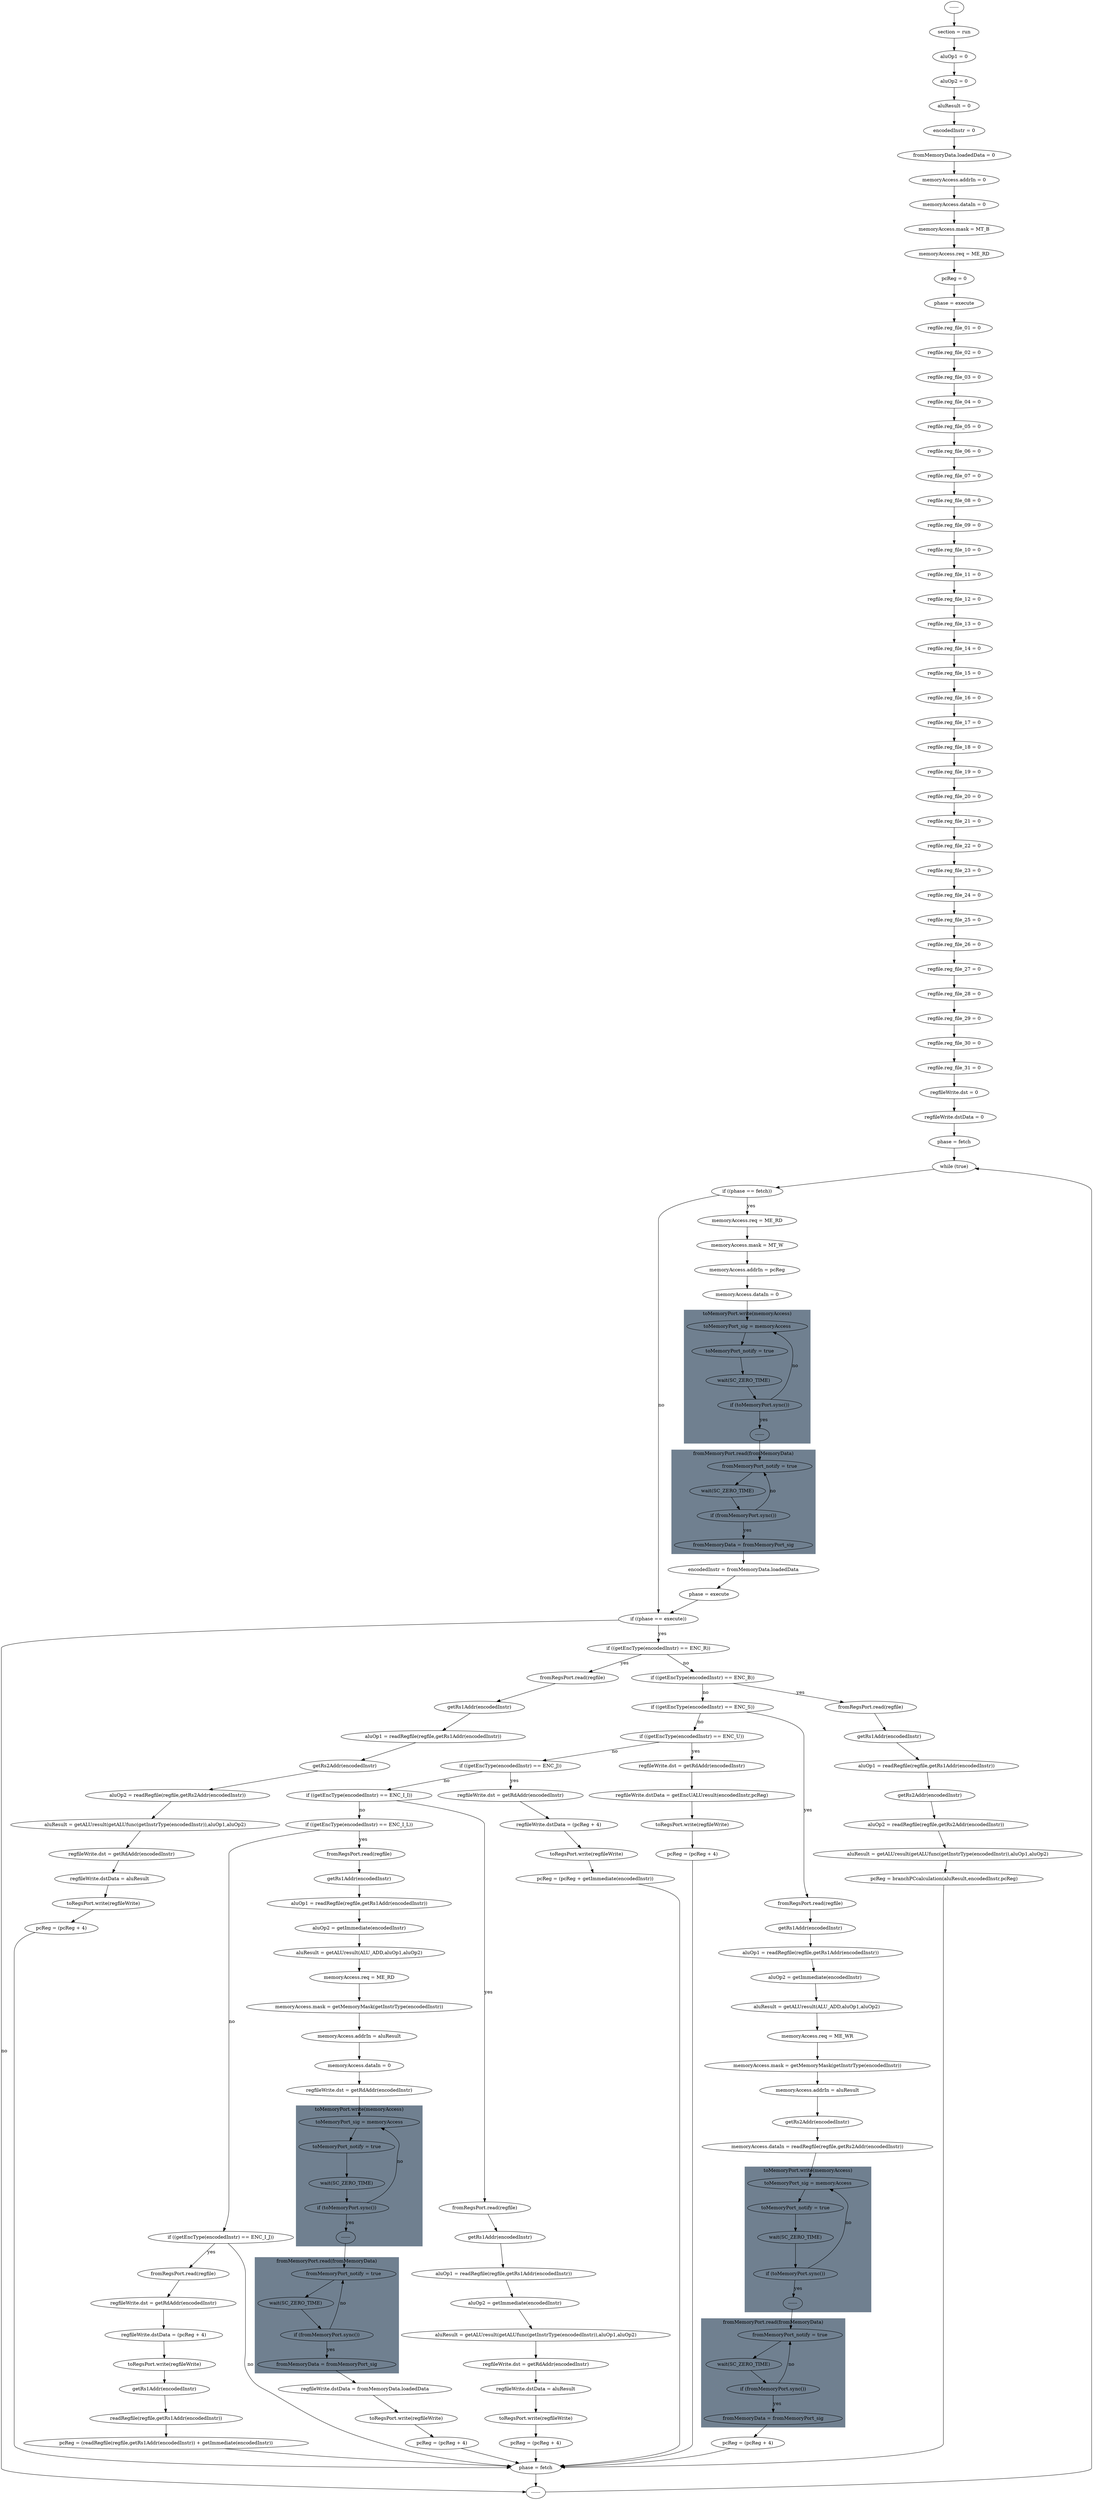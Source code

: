 digraph ISA_new {  graph [rankdir=TD];
state_0[ label = "------"];
state_1[ label = "section = run"];
state_2[ label = "aluOp1 = 0"];
state_3[ label = "aluOp2 = 0"];
state_4[ label = "aluResult = 0"];
state_5[ label = "encodedInstr = 0"];
state_6[ label = "fromMemoryData.loadedData = 0"];
state_7[ label = "memoryAccess.addrIn = 0"];
state_8[ label = "memoryAccess.dataIn = 0"];
state_9[ label = "memoryAccess.mask = MT_B"];
state_10[ label = "memoryAccess.req = ME_RD"];
state_11[ label = "pcReg = 0"];
state_12[ label = "phase = execute"];
state_13[ label = "regfile.reg_file_01 = 0"];
state_14[ label = "regfile.reg_file_02 = 0"];
state_15[ label = "regfile.reg_file_03 = 0"];
state_16[ label = "regfile.reg_file_04 = 0"];
state_17[ label = "regfile.reg_file_05 = 0"];
state_18[ label = "regfile.reg_file_06 = 0"];
state_19[ label = "regfile.reg_file_07 = 0"];
state_20[ label = "regfile.reg_file_08 = 0"];
state_21[ label = "regfile.reg_file_09 = 0"];
state_22[ label = "regfile.reg_file_10 = 0"];
state_23[ label = "regfile.reg_file_11 = 0"];
state_24[ label = "regfile.reg_file_12 = 0"];
state_25[ label = "regfile.reg_file_13 = 0"];
state_26[ label = "regfile.reg_file_14 = 0"];
state_27[ label = "regfile.reg_file_15 = 0"];
state_28[ label = "regfile.reg_file_16 = 0"];
state_29[ label = "regfile.reg_file_17 = 0"];
state_30[ label = "regfile.reg_file_18 = 0"];
state_31[ label = "regfile.reg_file_19 = 0"];
state_32[ label = "regfile.reg_file_20 = 0"];
state_33[ label = "regfile.reg_file_21 = 0"];
state_34[ label = "regfile.reg_file_22 = 0"];
state_35[ label = "regfile.reg_file_23 = 0"];
state_36[ label = "regfile.reg_file_24 = 0"];
state_37[ label = "regfile.reg_file_25 = 0"];
state_38[ label = "regfile.reg_file_26 = 0"];
state_39[ label = "regfile.reg_file_27 = 0"];
state_40[ label = "regfile.reg_file_28 = 0"];
state_41[ label = "regfile.reg_file_29 = 0"];
state_42[ label = "regfile.reg_file_30 = 0"];
state_43[ label = "regfile.reg_file_31 = 0"];
state_44[ label = "regfileWrite.dst = 0"];
state_45[ label = "regfileWrite.dstData = 0"];
state_46[ label = "phase = fetch"];
state_47[ label = "while (true)"];
state_48[ label = "if ((phase == fetch))"];
state_49[ label = "memoryAccess.req = ME_RD"];
state_50[ label = "memoryAccess.mask = MT_W"];
state_51[ label = "memoryAccess.addrIn = pcReg"];
state_52[ label = "memoryAccess.dataIn = 0"];
state_53[ label = "toMemoryPort_sig = memoryAccess"];
state_54[ label = "fromMemoryPort_notify = true"];
state_55[ label = "encodedInstr = fromMemoryData.loadedData"];
state_56[ label = "phase = execute"];
state_57[ label = "if ((phase == execute))"];
state_58[ label = "if ((getEncType(encodedInstr) == ENC_R))"];
state_59[ label = "fromRegsPort.read(regfile)"];
state_60[ label = "getRs1Addr(encodedInstr)"];
state_61[ label = "aluOp1 = readRegfile(regfile,getRs1Addr(encodedInstr))"];
state_62[ label = "getRs2Addr(encodedInstr)"];
state_63[ label = "aluOp2 = readRegfile(regfile,getRs2Addr(encodedInstr))"];
state_64[ label = "aluResult = getALUresult(getALUfunc(getInstrType(encodedInstr)),aluOp1,aluOp2)"];
state_65[ label = "regfileWrite.dst = getRdAddr(encodedInstr)"];
state_66[ label = "regfileWrite.dstData = aluResult"];
state_67[ label = "toRegsPort.write(regfileWrite)"];
state_68[ label = "pcReg = (pcReg + 4)"];
state_69[ label = "phase = fetch"];
state_70[ label = "------"];
state_71[ label = "if ((getEncType(encodedInstr) == ENC_B))"];
state_72[ label = "fromRegsPort.read(regfile)"];
state_73[ label = "getRs1Addr(encodedInstr)"];
state_74[ label = "aluOp1 = readRegfile(regfile,getRs1Addr(encodedInstr))"];
state_75[ label = "getRs2Addr(encodedInstr)"];
state_76[ label = "aluOp2 = readRegfile(regfile,getRs2Addr(encodedInstr))"];
state_77[ label = "aluResult = getALUresult(getALUfunc(getInstrType(encodedInstr)),aluOp1,aluOp2)"];
state_78[ label = "pcReg = branchPCcalculation(aluResult,encodedInstr,pcReg)"];
state_79[ label = "if ((getEncType(encodedInstr) == ENC_S))"];
state_80[ label = "fromRegsPort.read(regfile)"];
state_81[ label = "getRs1Addr(encodedInstr)"];
state_82[ label = "aluOp1 = readRegfile(regfile,getRs1Addr(encodedInstr))"];
state_83[ label = "aluOp2 = getImmediate(encodedInstr)"];
state_84[ label = "aluResult = getALUresult(ALU_ADD,aluOp1,aluOp2)"];
state_85[ label = "memoryAccess.req = ME_WR"];
state_86[ label = "memoryAccess.mask = getMemoryMask(getInstrType(encodedInstr))"];
state_87[ label = "memoryAccess.addrIn = aluResult"];
state_88[ label = "getRs2Addr(encodedInstr)"];
state_89[ label = "memoryAccess.dataIn = readRegfile(regfile,getRs2Addr(encodedInstr))"];
state_90[ label = "toMemoryPort_sig = memoryAccess"];
state_91[ label = "fromMemoryPort_notify = true"];
state_92[ label = "pcReg = (pcReg + 4)"];
state_93[ label = "if ((getEncType(encodedInstr) == ENC_U))"];
state_94[ label = "regfileWrite.dst = getRdAddr(encodedInstr)"];
state_95[ label = "regfileWrite.dstData = getEncUALUresult(encodedInstr,pcReg)"];
state_96[ label = "toRegsPort.write(regfileWrite)"];
state_97[ label = "pcReg = (pcReg + 4)"];
state_98[ label = "if ((getEncType(encodedInstr) == ENC_J))"];
state_99[ label = "regfileWrite.dst = getRdAddr(encodedInstr)"];
state_100[ label = "regfileWrite.dstData = (pcReg + 4)"];
state_101[ label = "toRegsPort.write(regfileWrite)"];
state_102[ label = "pcReg = (pcReg + getImmediate(encodedInstr))"];
state_103[ label = "if ((getEncType(encodedInstr) == ENC_I_I))"];
state_104[ label = "fromRegsPort.read(regfile)"];
state_105[ label = "getRs1Addr(encodedInstr)"];
state_106[ label = "aluOp1 = readRegfile(regfile,getRs1Addr(encodedInstr))"];
state_107[ label = "aluOp2 = getImmediate(encodedInstr)"];
state_108[ label = "aluResult = getALUresult(getALUfunc(getInstrType(encodedInstr)),aluOp1,aluOp2)"];
state_109[ label = "regfileWrite.dst = getRdAddr(encodedInstr)"];
state_110[ label = "regfileWrite.dstData = aluResult"];
state_111[ label = "toRegsPort.write(regfileWrite)"];
state_112[ label = "pcReg = (pcReg + 4)"];
state_113[ label = "if ((getEncType(encodedInstr) == ENC_I_L))"];
state_114[ label = "fromRegsPort.read(regfile)"];
state_115[ label = "getRs1Addr(encodedInstr)"];
state_116[ label = "aluOp1 = readRegfile(regfile,getRs1Addr(encodedInstr))"];
state_117[ label = "aluOp2 = getImmediate(encodedInstr)"];
state_118[ label = "aluResult = getALUresult(ALU_ADD,aluOp1,aluOp2)"];
state_119[ label = "memoryAccess.req = ME_RD"];
state_120[ label = "memoryAccess.mask = getMemoryMask(getInstrType(encodedInstr))"];
state_121[ label = "memoryAccess.addrIn = aluResult"];
state_122[ label = "memoryAccess.dataIn = 0"];
state_123[ label = "regfileWrite.dst = getRdAddr(encodedInstr)"];
state_124[ label = "toMemoryPort_sig = memoryAccess"];
state_125[ label = "fromMemoryPort_notify = true"];
state_126[ label = "regfileWrite.dstData = fromMemoryData.loadedData"];
state_127[ label = "toRegsPort.write(regfileWrite)"];
state_128[ label = "pcReg = (pcReg + 4)"];
state_129[ label = "if ((getEncType(encodedInstr) == ENC_I_J))"];
state_130[ label = "fromRegsPort.read(regfile)"];
state_131[ label = "regfileWrite.dst = getRdAddr(encodedInstr)"];
state_132[ label = "regfileWrite.dstData = (pcReg + 4)"];
state_133[ label = "toRegsPort.write(regfileWrite)"];
state_134[ label = "getRs1Addr(encodedInstr)"];
state_135[ label = "readRegfile(regfile,getRs1Addr(encodedInstr))"];
state_136[ label = "pcReg = (readRegfile(regfile,getRs1Addr(encodedInstr)) + getImmediate(encodedInstr))"];
state_138[ label = "toMemoryPort_notify = true"];
state_139[ label = "wait(SC_ZERO_TIME)"];
state_140[ label = "if (toMemoryPort.sync())"];
state_141[ label = "------"];
state_143[ label = "wait(SC_ZERO_TIME)"];
state_144[ label = "if (fromMemoryPort.sync())"];
state_145[ label = "fromMemoryData = fromMemoryPort_sig"];
state_147[ label = "toMemoryPort_notify = true"];
state_148[ label = "wait(SC_ZERO_TIME)"];
state_149[ label = "if (toMemoryPort.sync())"];
state_150[ label = "------"];
state_152[ label = "wait(SC_ZERO_TIME)"];
state_153[ label = "if (fromMemoryPort.sync())"];
state_154[ label = "fromMemoryData = fromMemoryPort_sig"];
state_156[ label = "toMemoryPort_notify = true"];
state_157[ label = "wait(SC_ZERO_TIME)"];
state_158[ label = "if (toMemoryPort.sync())"];
state_159[ label = "------"];
state_161[ label = "wait(SC_ZERO_TIME)"];
state_162[ label = "if (fromMemoryPort.sync())"];
state_163[ label = "fromMemoryData = fromMemoryPort_sig"];

state_0 -> state_1;
state_1 -> state_2;
state_2 -> state_3;
state_3 -> state_4;
state_4 -> state_5;
state_5 -> state_6;
state_6 -> state_7;
state_7 -> state_8;
state_8 -> state_9;
state_9 -> state_10;
state_10 -> state_11;
state_11 -> state_12;
state_12 -> state_13;
state_13 -> state_14;
state_14 -> state_15;
state_15 -> state_16;
state_16 -> state_17;
state_17 -> state_18;
state_18 -> state_19;
state_19 -> state_20;
state_20 -> state_21;
state_21 -> state_22;
state_22 -> state_23;
state_23 -> state_24;
state_24 -> state_25;
state_25 -> state_26;
state_26 -> state_27;
state_27 -> state_28;
state_28 -> state_29;
state_29 -> state_30;
state_30 -> state_31;
state_31 -> state_32;
state_32 -> state_33;
state_33 -> state_34;
state_34 -> state_35;
state_35 -> state_36;
state_36 -> state_37;
state_37 -> state_38;
state_38 -> state_39;
state_39 -> state_40;
state_40 -> state_41;
state_41 -> state_42;
state_42 -> state_43;
state_43 -> state_44;
state_44 -> state_45;
state_45 -> state_46;
state_46 -> state_47;
state_47 -> state_48;
state_48 -> state_49[label = "yes"];
state_48 -> state_57[label = "no"];
state_49 -> state_50;
state_50 -> state_51;
state_51 -> state_52;
state_52 -> state_53;
state_53 -> state_138;
state_54 -> state_143;
state_55 -> state_56;
state_56 -> state_57;
state_57 -> state_58[label = "yes"];
state_57 -> state_70[label = "no"];
state_58 -> state_59[label = "yes"];
state_58 -> state_71[label = "no"];
state_59 -> state_60;
state_60 -> state_61;
state_61 -> state_62;
state_62 -> state_63;
state_63 -> state_64;
state_64 -> state_65;
state_65 -> state_66;
state_66 -> state_67;
state_67 -> state_68;
state_68 -> state_69;
state_69 -> state_70;
state_70 -> state_47;
state_71 -> state_72[label = "yes"];
state_71 -> state_79[label = "no"];
state_72 -> state_73;
state_73 -> state_74;
state_74 -> state_75;
state_75 -> state_76;
state_76 -> state_77;
state_77 -> state_78;
state_78 -> state_69;
state_79 -> state_80[label = "yes"];
state_79 -> state_93[label = "no"];
state_80 -> state_81;
state_81 -> state_82;
state_82 -> state_83;
state_83 -> state_84;
state_84 -> state_85;
state_85 -> state_86;
state_86 -> state_87;
state_87 -> state_88;
state_88 -> state_89;
state_89 -> state_90;
state_90 -> state_147;
state_91 -> state_152;
state_92 -> state_69;
state_93 -> state_94[label = "yes"];
state_93 -> state_98[label = "no"];
state_94 -> state_95;
state_95 -> state_96;
state_96 -> state_97;
state_97 -> state_69;
state_98 -> state_99[label = "yes"];
state_98 -> state_103[label = "no"];
state_99 -> state_100;
state_100 -> state_101;
state_101 -> state_102;
state_102 -> state_69;
state_103 -> state_104[label = "yes"];
state_103 -> state_113[label = "no"];
state_104 -> state_105;
state_105 -> state_106;
state_106 -> state_107;
state_107 -> state_108;
state_108 -> state_109;
state_109 -> state_110;
state_110 -> state_111;
state_111 -> state_112;
state_112 -> state_69;
state_113 -> state_114[label = "yes"];
state_113 -> state_129[label = "no"];
state_114 -> state_115;
state_115 -> state_116;
state_116 -> state_117;
state_117 -> state_118;
state_118 -> state_119;
state_119 -> state_120;
state_120 -> state_121;
state_121 -> state_122;
state_122 -> state_123;
state_123 -> state_124;
state_124 -> state_156;
state_125 -> state_161;
state_126 -> state_127;
state_127 -> state_128;
state_128 -> state_69;
state_129 -> state_130[label = "yes"];
state_129 -> state_69[label = "no"];
state_130 -> state_131;
state_131 -> state_132;
state_132 -> state_133;
state_133 -> state_134;
state_134 -> state_135;
state_135 -> state_136;
state_136 -> state_69;
state_138 -> state_139;
state_139 -> state_140;
state_140 -> state_53[label = "no"];
state_140 -> state_141[label = "yes"];
state_141 -> state_54;
state_143 -> state_144;
state_144 -> state_54[label = "no"];
state_144 -> state_145[label = "yes"];
state_145 -> state_55;
state_147 -> state_148;
state_148 -> state_149;
state_149 -> state_90[label = "no"];
state_149 -> state_150[label = "yes"];
state_150 -> state_91;
state_152 -> state_153;
state_153 -> state_91[label = "no"];
state_153 -> state_154[label = "yes"];
state_154 -> state_92;
state_156 -> state_157;
state_157 -> state_158;
state_158 -> state_124[label = "no"];
state_158 -> state_159[label = "yes"];
state_159 -> state_125;
state_161 -> state_162;
state_162 -> state_125[label = "no"];
state_162 -> state_163[label = "yes"];
state_163 -> state_126;

subgraph cluster_0 {
style=filled; color=slategray;
state_54
state_143
state_144
state_145
label = "fromMemoryPort.read(fromMemoryData)";
}
subgraph cluster_1 {
style=filled; color=slategray;
state_91
state_152
state_153
state_154
label = "fromMemoryPort.read(fromMemoryData)";
}
subgraph cluster_2 {
style=filled; color=slategray;
state_125
state_161
state_162
state_163
label = "fromMemoryPort.read(fromMemoryData)";
}
subgraph cluster_3 {
style=filled; color=slategray;
state_53
state_138
state_139
state_140
state_141
label = "toMemoryPort.write(memoryAccess)";
}
subgraph cluster_4 {
style=filled; color=slategray;
state_90
state_147
state_148
state_149
state_150
label = "toMemoryPort.write(memoryAccess)";
}
subgraph cluster_5 {
style=filled; color=slategray;
state_124
state_156
state_157
state_158
state_159
label = "toMemoryPort.write(memoryAccess)";
}
}
